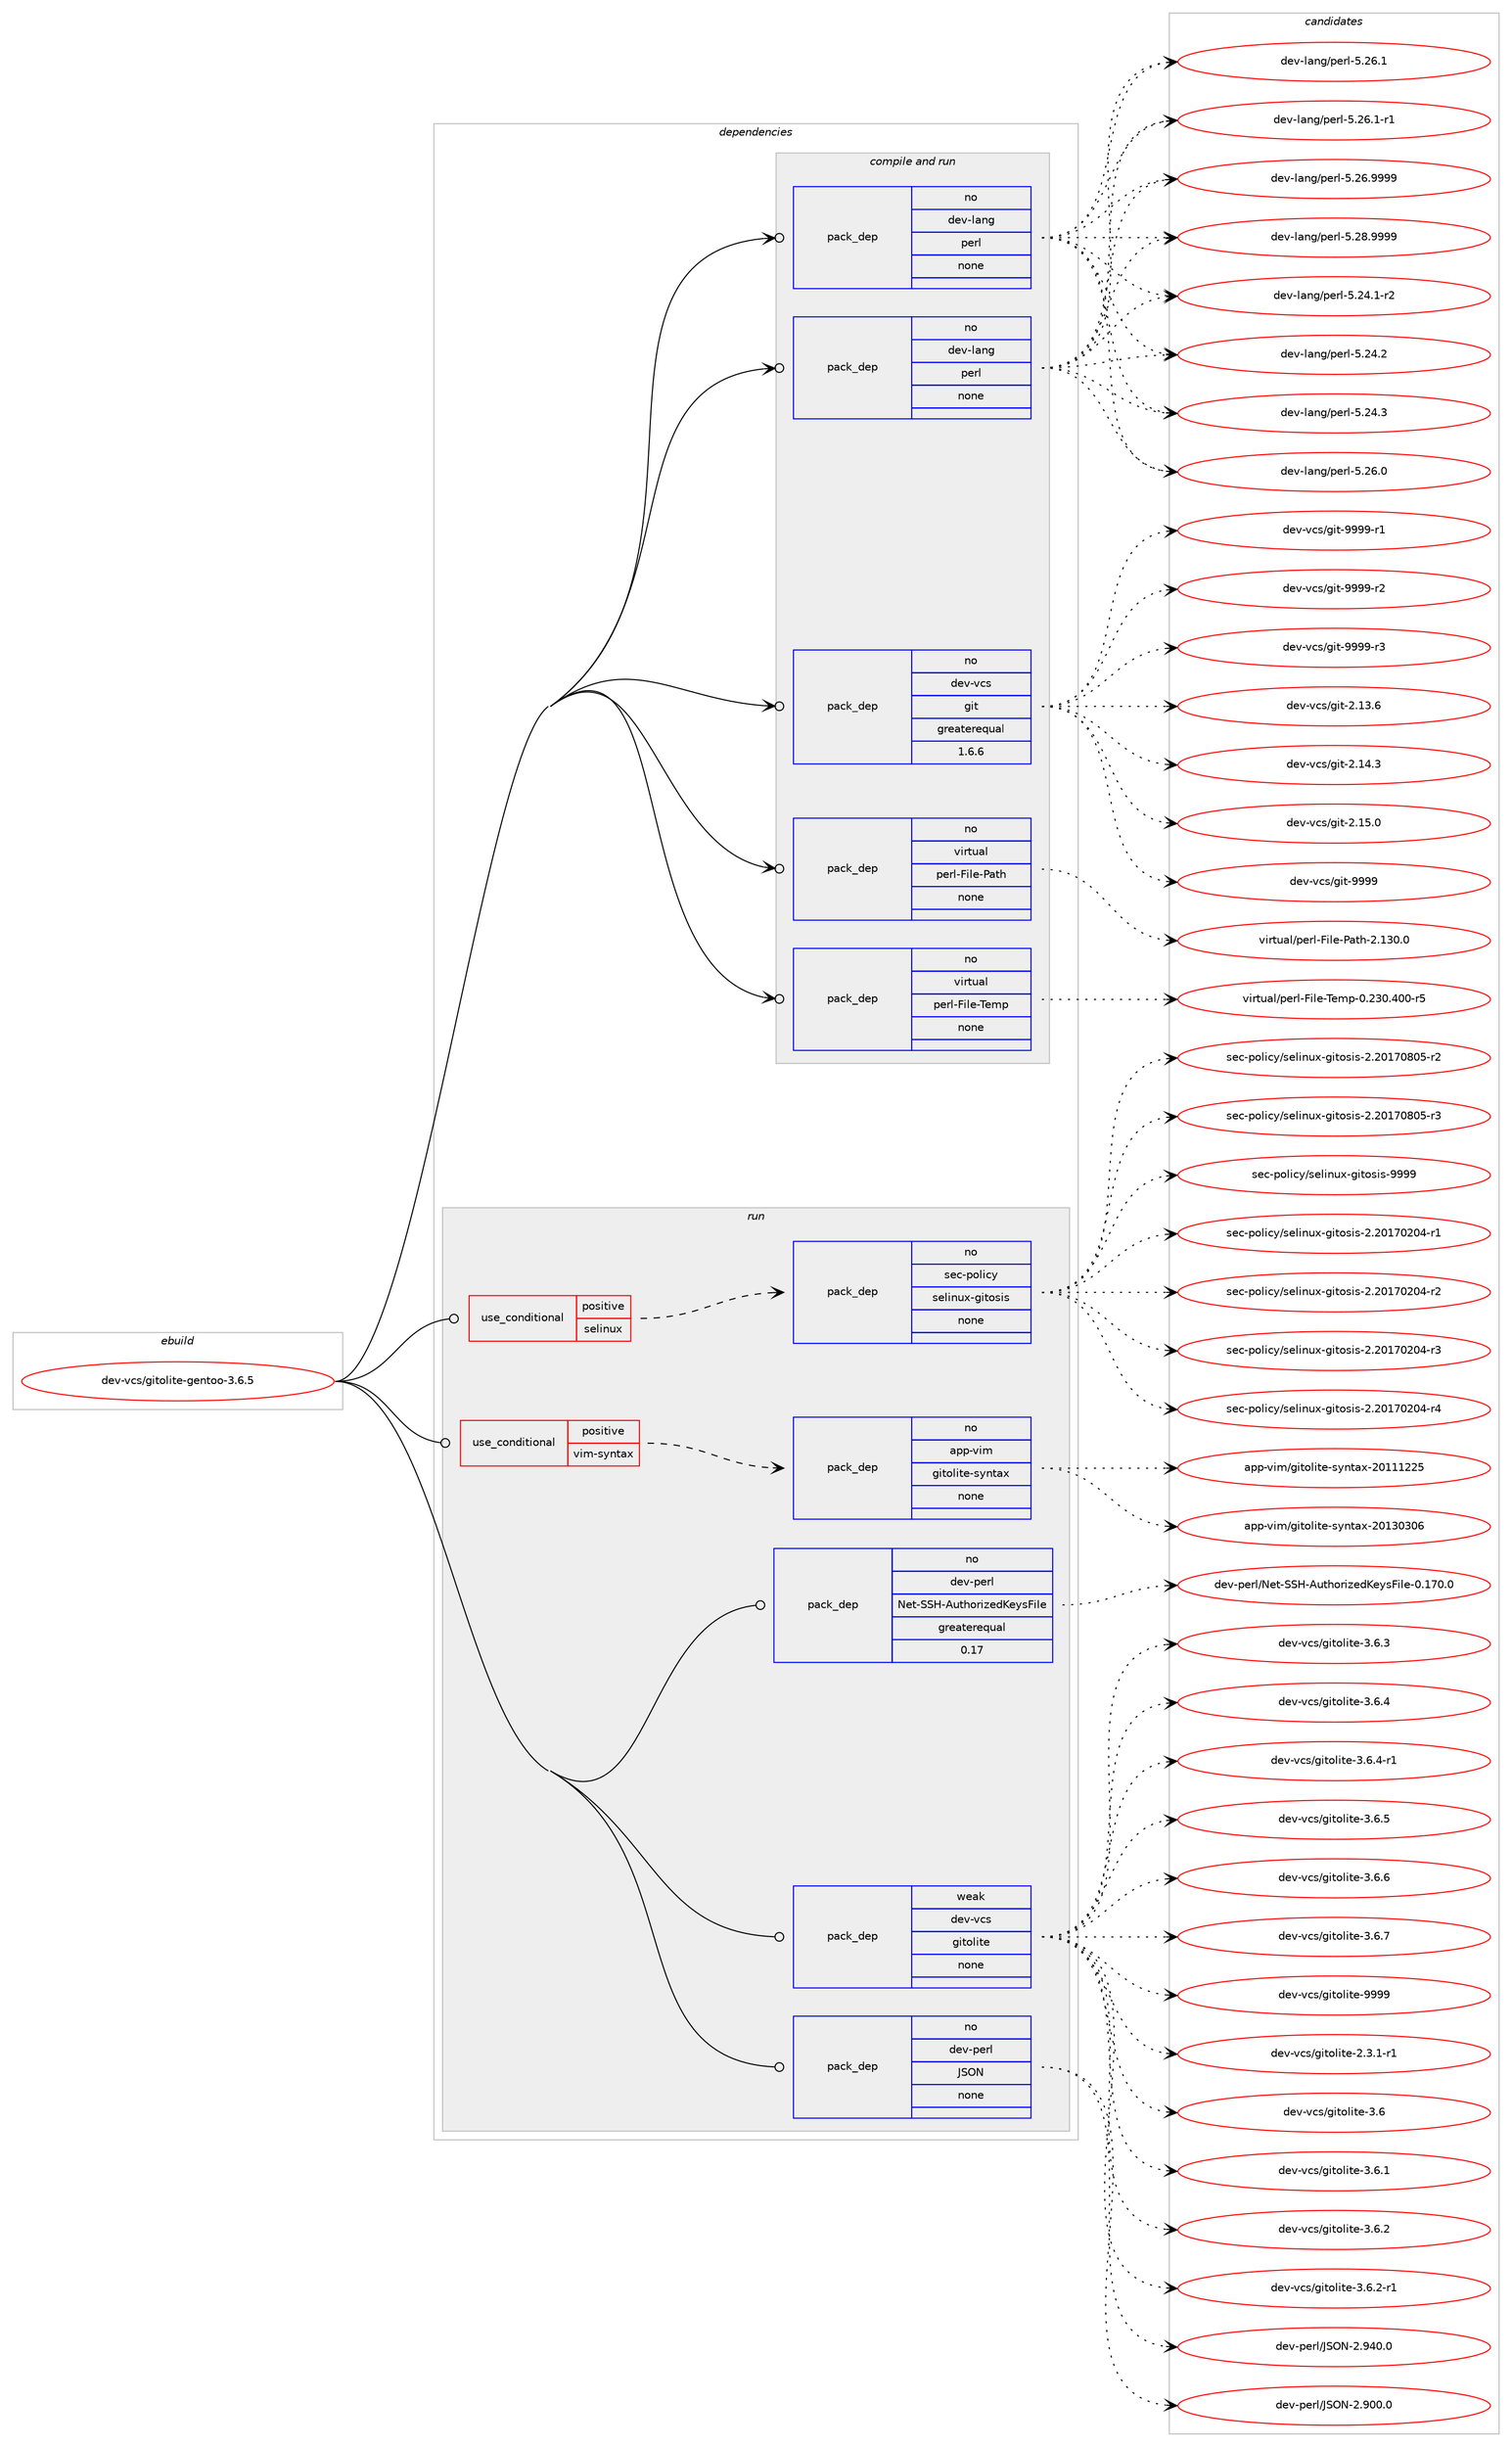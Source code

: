 digraph prolog {

# *************
# Graph options
# *************

newrank=true;
concentrate=true;
compound=true;
graph [rankdir=LR,fontname=Helvetica,fontsize=10,ranksep=1.5];#, ranksep=2.5, nodesep=0.2];
edge  [arrowhead=vee];
node  [fontname=Helvetica,fontsize=10];

# **********
# The ebuild
# **********

subgraph cluster_leftcol {
color=gray;
rank=same;
label=<<i>ebuild</i>>;
id [label="dev-vcs/gitolite-gentoo-3.6.5", color=red, width=4, href="../dev-vcs/gitolite-gentoo-3.6.5.svg"];
}

# ****************
# The dependencies
# ****************

subgraph cluster_midcol {
color=gray;
label=<<i>dependencies</i>>;
subgraph cluster_compile {
fillcolor="#eeeeee";
style=filled;
label=<<i>compile</i>>;
}
subgraph cluster_compileandrun {
fillcolor="#eeeeee";
style=filled;
label=<<i>compile and run</i>>;
subgraph pack207775 {
dependency291460 [label=<<TABLE BORDER="0" CELLBORDER="1" CELLSPACING="0" CELLPADDING="4" WIDTH="220"><TR><TD ROWSPAN="6" CELLPADDING="30">pack_dep</TD></TR><TR><TD WIDTH="110">no</TD></TR><TR><TD>dev-lang</TD></TR><TR><TD>perl</TD></TR><TR><TD>none</TD></TR><TR><TD></TD></TR></TABLE>>, shape=none, color=blue];
}
id:e -> dependency291460:w [weight=20,style="solid",arrowhead="odotvee"];
subgraph pack207776 {
dependency291461 [label=<<TABLE BORDER="0" CELLBORDER="1" CELLSPACING="0" CELLPADDING="4" WIDTH="220"><TR><TD ROWSPAN="6" CELLPADDING="30">pack_dep</TD></TR><TR><TD WIDTH="110">no</TD></TR><TR><TD>dev-lang</TD></TR><TR><TD>perl</TD></TR><TR><TD>none</TD></TR><TR><TD></TD></TR></TABLE>>, shape=none, color=blue];
}
id:e -> dependency291461:w [weight=20,style="solid",arrowhead="odotvee"];
subgraph pack207777 {
dependency291462 [label=<<TABLE BORDER="0" CELLBORDER="1" CELLSPACING="0" CELLPADDING="4" WIDTH="220"><TR><TD ROWSPAN="6" CELLPADDING="30">pack_dep</TD></TR><TR><TD WIDTH="110">no</TD></TR><TR><TD>dev-vcs</TD></TR><TR><TD>git</TD></TR><TR><TD>greaterequal</TD></TR><TR><TD>1.6.6</TD></TR></TABLE>>, shape=none, color=blue];
}
id:e -> dependency291462:w [weight=20,style="solid",arrowhead="odotvee"];
subgraph pack207778 {
dependency291463 [label=<<TABLE BORDER="0" CELLBORDER="1" CELLSPACING="0" CELLPADDING="4" WIDTH="220"><TR><TD ROWSPAN="6" CELLPADDING="30">pack_dep</TD></TR><TR><TD WIDTH="110">no</TD></TR><TR><TD>virtual</TD></TR><TR><TD>perl-File-Path</TD></TR><TR><TD>none</TD></TR><TR><TD></TD></TR></TABLE>>, shape=none, color=blue];
}
id:e -> dependency291463:w [weight=20,style="solid",arrowhead="odotvee"];
subgraph pack207779 {
dependency291464 [label=<<TABLE BORDER="0" CELLBORDER="1" CELLSPACING="0" CELLPADDING="4" WIDTH="220"><TR><TD ROWSPAN="6" CELLPADDING="30">pack_dep</TD></TR><TR><TD WIDTH="110">no</TD></TR><TR><TD>virtual</TD></TR><TR><TD>perl-File-Temp</TD></TR><TR><TD>none</TD></TR><TR><TD></TD></TR></TABLE>>, shape=none, color=blue];
}
id:e -> dependency291464:w [weight=20,style="solid",arrowhead="odotvee"];
}
subgraph cluster_run {
fillcolor="#eeeeee";
style=filled;
label=<<i>run</i>>;
subgraph cond79355 {
dependency291465 [label=<<TABLE BORDER="0" CELLBORDER="1" CELLSPACING="0" CELLPADDING="4"><TR><TD ROWSPAN="3" CELLPADDING="10">use_conditional</TD></TR><TR><TD>positive</TD></TR><TR><TD>selinux</TD></TR></TABLE>>, shape=none, color=red];
subgraph pack207780 {
dependency291466 [label=<<TABLE BORDER="0" CELLBORDER="1" CELLSPACING="0" CELLPADDING="4" WIDTH="220"><TR><TD ROWSPAN="6" CELLPADDING="30">pack_dep</TD></TR><TR><TD WIDTH="110">no</TD></TR><TR><TD>sec-policy</TD></TR><TR><TD>selinux-gitosis</TD></TR><TR><TD>none</TD></TR><TR><TD></TD></TR></TABLE>>, shape=none, color=blue];
}
dependency291465:e -> dependency291466:w [weight=20,style="dashed",arrowhead="vee"];
}
id:e -> dependency291465:w [weight=20,style="solid",arrowhead="odot"];
subgraph cond79356 {
dependency291467 [label=<<TABLE BORDER="0" CELLBORDER="1" CELLSPACING="0" CELLPADDING="4"><TR><TD ROWSPAN="3" CELLPADDING="10">use_conditional</TD></TR><TR><TD>positive</TD></TR><TR><TD>vim-syntax</TD></TR></TABLE>>, shape=none, color=red];
subgraph pack207781 {
dependency291468 [label=<<TABLE BORDER="0" CELLBORDER="1" CELLSPACING="0" CELLPADDING="4" WIDTH="220"><TR><TD ROWSPAN="6" CELLPADDING="30">pack_dep</TD></TR><TR><TD WIDTH="110">no</TD></TR><TR><TD>app-vim</TD></TR><TR><TD>gitolite-syntax</TD></TR><TR><TD>none</TD></TR><TR><TD></TD></TR></TABLE>>, shape=none, color=blue];
}
dependency291467:e -> dependency291468:w [weight=20,style="dashed",arrowhead="vee"];
}
id:e -> dependency291467:w [weight=20,style="solid",arrowhead="odot"];
subgraph pack207782 {
dependency291469 [label=<<TABLE BORDER="0" CELLBORDER="1" CELLSPACING="0" CELLPADDING="4" WIDTH="220"><TR><TD ROWSPAN="6" CELLPADDING="30">pack_dep</TD></TR><TR><TD WIDTH="110">no</TD></TR><TR><TD>dev-perl</TD></TR><TR><TD>JSON</TD></TR><TR><TD>none</TD></TR><TR><TD></TD></TR></TABLE>>, shape=none, color=blue];
}
id:e -> dependency291469:w [weight=20,style="solid",arrowhead="odot"];
subgraph pack207783 {
dependency291470 [label=<<TABLE BORDER="0" CELLBORDER="1" CELLSPACING="0" CELLPADDING="4" WIDTH="220"><TR><TD ROWSPAN="6" CELLPADDING="30">pack_dep</TD></TR><TR><TD WIDTH="110">no</TD></TR><TR><TD>dev-perl</TD></TR><TR><TD>Net-SSH-AuthorizedKeysFile</TD></TR><TR><TD>greaterequal</TD></TR><TR><TD>0.17</TD></TR></TABLE>>, shape=none, color=blue];
}
id:e -> dependency291470:w [weight=20,style="solid",arrowhead="odot"];
subgraph pack207784 {
dependency291471 [label=<<TABLE BORDER="0" CELLBORDER="1" CELLSPACING="0" CELLPADDING="4" WIDTH="220"><TR><TD ROWSPAN="6" CELLPADDING="30">pack_dep</TD></TR><TR><TD WIDTH="110">weak</TD></TR><TR><TD>dev-vcs</TD></TR><TR><TD>gitolite</TD></TR><TR><TD>none</TD></TR><TR><TD></TD></TR></TABLE>>, shape=none, color=blue];
}
id:e -> dependency291471:w [weight=20,style="solid",arrowhead="odot"];
}
}

# **************
# The candidates
# **************

subgraph cluster_choices {
rank=same;
color=gray;
label=<<i>candidates</i>>;

subgraph choice207775 {
color=black;
nodesep=1;
choice100101118451089711010347112101114108455346505246494511450 [label="dev-lang/perl-5.24.1-r2", color=red, width=4,href="../dev-lang/perl-5.24.1-r2.svg"];
choice10010111845108971101034711210111410845534650524650 [label="dev-lang/perl-5.24.2", color=red, width=4,href="../dev-lang/perl-5.24.2.svg"];
choice10010111845108971101034711210111410845534650524651 [label="dev-lang/perl-5.24.3", color=red, width=4,href="../dev-lang/perl-5.24.3.svg"];
choice10010111845108971101034711210111410845534650544648 [label="dev-lang/perl-5.26.0", color=red, width=4,href="../dev-lang/perl-5.26.0.svg"];
choice10010111845108971101034711210111410845534650544649 [label="dev-lang/perl-5.26.1", color=red, width=4,href="../dev-lang/perl-5.26.1.svg"];
choice100101118451089711010347112101114108455346505446494511449 [label="dev-lang/perl-5.26.1-r1", color=red, width=4,href="../dev-lang/perl-5.26.1-r1.svg"];
choice10010111845108971101034711210111410845534650544657575757 [label="dev-lang/perl-5.26.9999", color=red, width=4,href="../dev-lang/perl-5.26.9999.svg"];
choice10010111845108971101034711210111410845534650564657575757 [label="dev-lang/perl-5.28.9999", color=red, width=4,href="../dev-lang/perl-5.28.9999.svg"];
dependency291460:e -> choice100101118451089711010347112101114108455346505246494511450:w [style=dotted,weight="100"];
dependency291460:e -> choice10010111845108971101034711210111410845534650524650:w [style=dotted,weight="100"];
dependency291460:e -> choice10010111845108971101034711210111410845534650524651:w [style=dotted,weight="100"];
dependency291460:e -> choice10010111845108971101034711210111410845534650544648:w [style=dotted,weight="100"];
dependency291460:e -> choice10010111845108971101034711210111410845534650544649:w [style=dotted,weight="100"];
dependency291460:e -> choice100101118451089711010347112101114108455346505446494511449:w [style=dotted,weight="100"];
dependency291460:e -> choice10010111845108971101034711210111410845534650544657575757:w [style=dotted,weight="100"];
dependency291460:e -> choice10010111845108971101034711210111410845534650564657575757:w [style=dotted,weight="100"];
}
subgraph choice207776 {
color=black;
nodesep=1;
choice100101118451089711010347112101114108455346505246494511450 [label="dev-lang/perl-5.24.1-r2", color=red, width=4,href="../dev-lang/perl-5.24.1-r2.svg"];
choice10010111845108971101034711210111410845534650524650 [label="dev-lang/perl-5.24.2", color=red, width=4,href="../dev-lang/perl-5.24.2.svg"];
choice10010111845108971101034711210111410845534650524651 [label="dev-lang/perl-5.24.3", color=red, width=4,href="../dev-lang/perl-5.24.3.svg"];
choice10010111845108971101034711210111410845534650544648 [label="dev-lang/perl-5.26.0", color=red, width=4,href="../dev-lang/perl-5.26.0.svg"];
choice10010111845108971101034711210111410845534650544649 [label="dev-lang/perl-5.26.1", color=red, width=4,href="../dev-lang/perl-5.26.1.svg"];
choice100101118451089711010347112101114108455346505446494511449 [label="dev-lang/perl-5.26.1-r1", color=red, width=4,href="../dev-lang/perl-5.26.1-r1.svg"];
choice10010111845108971101034711210111410845534650544657575757 [label="dev-lang/perl-5.26.9999", color=red, width=4,href="../dev-lang/perl-5.26.9999.svg"];
choice10010111845108971101034711210111410845534650564657575757 [label="dev-lang/perl-5.28.9999", color=red, width=4,href="../dev-lang/perl-5.28.9999.svg"];
dependency291461:e -> choice100101118451089711010347112101114108455346505246494511450:w [style=dotted,weight="100"];
dependency291461:e -> choice10010111845108971101034711210111410845534650524650:w [style=dotted,weight="100"];
dependency291461:e -> choice10010111845108971101034711210111410845534650524651:w [style=dotted,weight="100"];
dependency291461:e -> choice10010111845108971101034711210111410845534650544648:w [style=dotted,weight="100"];
dependency291461:e -> choice10010111845108971101034711210111410845534650544649:w [style=dotted,weight="100"];
dependency291461:e -> choice100101118451089711010347112101114108455346505446494511449:w [style=dotted,weight="100"];
dependency291461:e -> choice10010111845108971101034711210111410845534650544657575757:w [style=dotted,weight="100"];
dependency291461:e -> choice10010111845108971101034711210111410845534650564657575757:w [style=dotted,weight="100"];
}
subgraph choice207777 {
color=black;
nodesep=1;
choice10010111845118991154710310511645504649514654 [label="dev-vcs/git-2.13.6", color=red, width=4,href="../dev-vcs/git-2.13.6.svg"];
choice10010111845118991154710310511645504649524651 [label="dev-vcs/git-2.14.3", color=red, width=4,href="../dev-vcs/git-2.14.3.svg"];
choice10010111845118991154710310511645504649534648 [label="dev-vcs/git-2.15.0", color=red, width=4,href="../dev-vcs/git-2.15.0.svg"];
choice1001011184511899115471031051164557575757 [label="dev-vcs/git-9999", color=red, width=4,href="../dev-vcs/git-9999.svg"];
choice10010111845118991154710310511645575757574511449 [label="dev-vcs/git-9999-r1", color=red, width=4,href="../dev-vcs/git-9999-r1.svg"];
choice10010111845118991154710310511645575757574511450 [label="dev-vcs/git-9999-r2", color=red, width=4,href="../dev-vcs/git-9999-r2.svg"];
choice10010111845118991154710310511645575757574511451 [label="dev-vcs/git-9999-r3", color=red, width=4,href="../dev-vcs/git-9999-r3.svg"];
dependency291462:e -> choice10010111845118991154710310511645504649514654:w [style=dotted,weight="100"];
dependency291462:e -> choice10010111845118991154710310511645504649524651:w [style=dotted,weight="100"];
dependency291462:e -> choice10010111845118991154710310511645504649534648:w [style=dotted,weight="100"];
dependency291462:e -> choice1001011184511899115471031051164557575757:w [style=dotted,weight="100"];
dependency291462:e -> choice10010111845118991154710310511645575757574511449:w [style=dotted,weight="100"];
dependency291462:e -> choice10010111845118991154710310511645575757574511450:w [style=dotted,weight="100"];
dependency291462:e -> choice10010111845118991154710310511645575757574511451:w [style=dotted,weight="100"];
}
subgraph choice207778 {
color=black;
nodesep=1;
choice118105114116117971084711210111410845701051081014580971161044550464951484648 [label="virtual/perl-File-Path-2.130.0", color=red, width=4,href="../virtual/perl-File-Path-2.130.0.svg"];
dependency291463:e -> choice118105114116117971084711210111410845701051081014580971161044550464951484648:w [style=dotted,weight="100"];
}
subgraph choice207779 {
color=black;
nodesep=1;
choice118105114116117971084711210111410845701051081014584101109112454846505148465248484511453 [label="virtual/perl-File-Temp-0.230.400-r5", color=red, width=4,href="../virtual/perl-File-Temp-0.230.400-r5.svg"];
dependency291464:e -> choice118105114116117971084711210111410845701051081014584101109112454846505148465248484511453:w [style=dotted,weight="100"];
}
subgraph choice207780 {
color=black;
nodesep=1;
choice115101994511211110810599121471151011081051101171204510310511611111510511545504650484955485048524511449 [label="sec-policy/selinux-gitosis-2.20170204-r1", color=red, width=4,href="../sec-policy/selinux-gitosis-2.20170204-r1.svg"];
choice115101994511211110810599121471151011081051101171204510310511611111510511545504650484955485048524511450 [label="sec-policy/selinux-gitosis-2.20170204-r2", color=red, width=4,href="../sec-policy/selinux-gitosis-2.20170204-r2.svg"];
choice115101994511211110810599121471151011081051101171204510310511611111510511545504650484955485048524511451 [label="sec-policy/selinux-gitosis-2.20170204-r3", color=red, width=4,href="../sec-policy/selinux-gitosis-2.20170204-r3.svg"];
choice115101994511211110810599121471151011081051101171204510310511611111510511545504650484955485048524511452 [label="sec-policy/selinux-gitosis-2.20170204-r4", color=red, width=4,href="../sec-policy/selinux-gitosis-2.20170204-r4.svg"];
choice115101994511211110810599121471151011081051101171204510310511611111510511545504650484955485648534511450 [label="sec-policy/selinux-gitosis-2.20170805-r2", color=red, width=4,href="../sec-policy/selinux-gitosis-2.20170805-r2.svg"];
choice115101994511211110810599121471151011081051101171204510310511611111510511545504650484955485648534511451 [label="sec-policy/selinux-gitosis-2.20170805-r3", color=red, width=4,href="../sec-policy/selinux-gitosis-2.20170805-r3.svg"];
choice11510199451121111081059912147115101108105110117120451031051161111151051154557575757 [label="sec-policy/selinux-gitosis-9999", color=red, width=4,href="../sec-policy/selinux-gitosis-9999.svg"];
dependency291466:e -> choice115101994511211110810599121471151011081051101171204510310511611111510511545504650484955485048524511449:w [style=dotted,weight="100"];
dependency291466:e -> choice115101994511211110810599121471151011081051101171204510310511611111510511545504650484955485048524511450:w [style=dotted,weight="100"];
dependency291466:e -> choice115101994511211110810599121471151011081051101171204510310511611111510511545504650484955485048524511451:w [style=dotted,weight="100"];
dependency291466:e -> choice115101994511211110810599121471151011081051101171204510310511611111510511545504650484955485048524511452:w [style=dotted,weight="100"];
dependency291466:e -> choice115101994511211110810599121471151011081051101171204510310511611111510511545504650484955485648534511450:w [style=dotted,weight="100"];
dependency291466:e -> choice115101994511211110810599121471151011081051101171204510310511611111510511545504650484955485648534511451:w [style=dotted,weight="100"];
dependency291466:e -> choice11510199451121111081059912147115101108105110117120451031051161111151051154557575757:w [style=dotted,weight="100"];
}
subgraph choice207781 {
color=black;
nodesep=1;
choice9711211245118105109471031051161111081051161014511512111011697120455048494949505053 [label="app-vim/gitolite-syntax-20111225", color=red, width=4,href="../app-vim/gitolite-syntax-20111225.svg"];
choice9711211245118105109471031051161111081051161014511512111011697120455048495148514854 [label="app-vim/gitolite-syntax-20130306", color=red, width=4,href="../app-vim/gitolite-syntax-20130306.svg"];
dependency291468:e -> choice9711211245118105109471031051161111081051161014511512111011697120455048494949505053:w [style=dotted,weight="100"];
dependency291468:e -> choice9711211245118105109471031051161111081051161014511512111011697120455048495148514854:w [style=dotted,weight="100"];
}
subgraph choice207782 {
color=black;
nodesep=1;
choice1001011184511210111410847748379784550465748484648 [label="dev-perl/JSON-2.900.0", color=red, width=4,href="../dev-perl/JSON-2.900.0.svg"];
choice1001011184511210111410847748379784550465752484648 [label="dev-perl/JSON-2.940.0", color=red, width=4,href="../dev-perl/JSON-2.940.0.svg"];
dependency291469:e -> choice1001011184511210111410847748379784550465748484648:w [style=dotted,weight="100"];
dependency291469:e -> choice1001011184511210111410847748379784550465752484648:w [style=dotted,weight="100"];
}
subgraph choice207783 {
color=black;
nodesep=1;
choice10010111845112101114108477810111645838372456511711610411111410512210110075101121115701051081014548464955484648 [label="dev-perl/Net-SSH-AuthorizedKeysFile-0.170.0", color=red, width=4,href="../dev-perl/Net-SSH-AuthorizedKeysFile-0.170.0.svg"];
dependency291470:e -> choice10010111845112101114108477810111645838372456511711610411111410512210110075101121115701051081014548464955484648:w [style=dotted,weight="100"];
}
subgraph choice207784 {
color=black;
nodesep=1;
choice1001011184511899115471031051161111081051161014550465146494511449 [label="dev-vcs/gitolite-2.3.1-r1", color=red, width=4,href="../dev-vcs/gitolite-2.3.1-r1.svg"];
choice10010111845118991154710310511611110810511610145514654 [label="dev-vcs/gitolite-3.6", color=red, width=4,href="../dev-vcs/gitolite-3.6.svg"];
choice100101118451189911547103105116111108105116101455146544649 [label="dev-vcs/gitolite-3.6.1", color=red, width=4,href="../dev-vcs/gitolite-3.6.1.svg"];
choice100101118451189911547103105116111108105116101455146544650 [label="dev-vcs/gitolite-3.6.2", color=red, width=4,href="../dev-vcs/gitolite-3.6.2.svg"];
choice1001011184511899115471031051161111081051161014551465446504511449 [label="dev-vcs/gitolite-3.6.2-r1", color=red, width=4,href="../dev-vcs/gitolite-3.6.2-r1.svg"];
choice100101118451189911547103105116111108105116101455146544651 [label="dev-vcs/gitolite-3.6.3", color=red, width=4,href="../dev-vcs/gitolite-3.6.3.svg"];
choice100101118451189911547103105116111108105116101455146544652 [label="dev-vcs/gitolite-3.6.4", color=red, width=4,href="../dev-vcs/gitolite-3.6.4.svg"];
choice1001011184511899115471031051161111081051161014551465446524511449 [label="dev-vcs/gitolite-3.6.4-r1", color=red, width=4,href="../dev-vcs/gitolite-3.6.4-r1.svg"];
choice100101118451189911547103105116111108105116101455146544653 [label="dev-vcs/gitolite-3.6.5", color=red, width=4,href="../dev-vcs/gitolite-3.6.5.svg"];
choice100101118451189911547103105116111108105116101455146544654 [label="dev-vcs/gitolite-3.6.6", color=red, width=4,href="../dev-vcs/gitolite-3.6.6.svg"];
choice100101118451189911547103105116111108105116101455146544655 [label="dev-vcs/gitolite-3.6.7", color=red, width=4,href="../dev-vcs/gitolite-3.6.7.svg"];
choice1001011184511899115471031051161111081051161014557575757 [label="dev-vcs/gitolite-9999", color=red, width=4,href="../dev-vcs/gitolite-9999.svg"];
dependency291471:e -> choice1001011184511899115471031051161111081051161014550465146494511449:w [style=dotted,weight="100"];
dependency291471:e -> choice10010111845118991154710310511611110810511610145514654:w [style=dotted,weight="100"];
dependency291471:e -> choice100101118451189911547103105116111108105116101455146544649:w [style=dotted,weight="100"];
dependency291471:e -> choice100101118451189911547103105116111108105116101455146544650:w [style=dotted,weight="100"];
dependency291471:e -> choice1001011184511899115471031051161111081051161014551465446504511449:w [style=dotted,weight="100"];
dependency291471:e -> choice100101118451189911547103105116111108105116101455146544651:w [style=dotted,weight="100"];
dependency291471:e -> choice100101118451189911547103105116111108105116101455146544652:w [style=dotted,weight="100"];
dependency291471:e -> choice1001011184511899115471031051161111081051161014551465446524511449:w [style=dotted,weight="100"];
dependency291471:e -> choice100101118451189911547103105116111108105116101455146544653:w [style=dotted,weight="100"];
dependency291471:e -> choice100101118451189911547103105116111108105116101455146544654:w [style=dotted,weight="100"];
dependency291471:e -> choice100101118451189911547103105116111108105116101455146544655:w [style=dotted,weight="100"];
dependency291471:e -> choice1001011184511899115471031051161111081051161014557575757:w [style=dotted,weight="100"];
}
}

}
